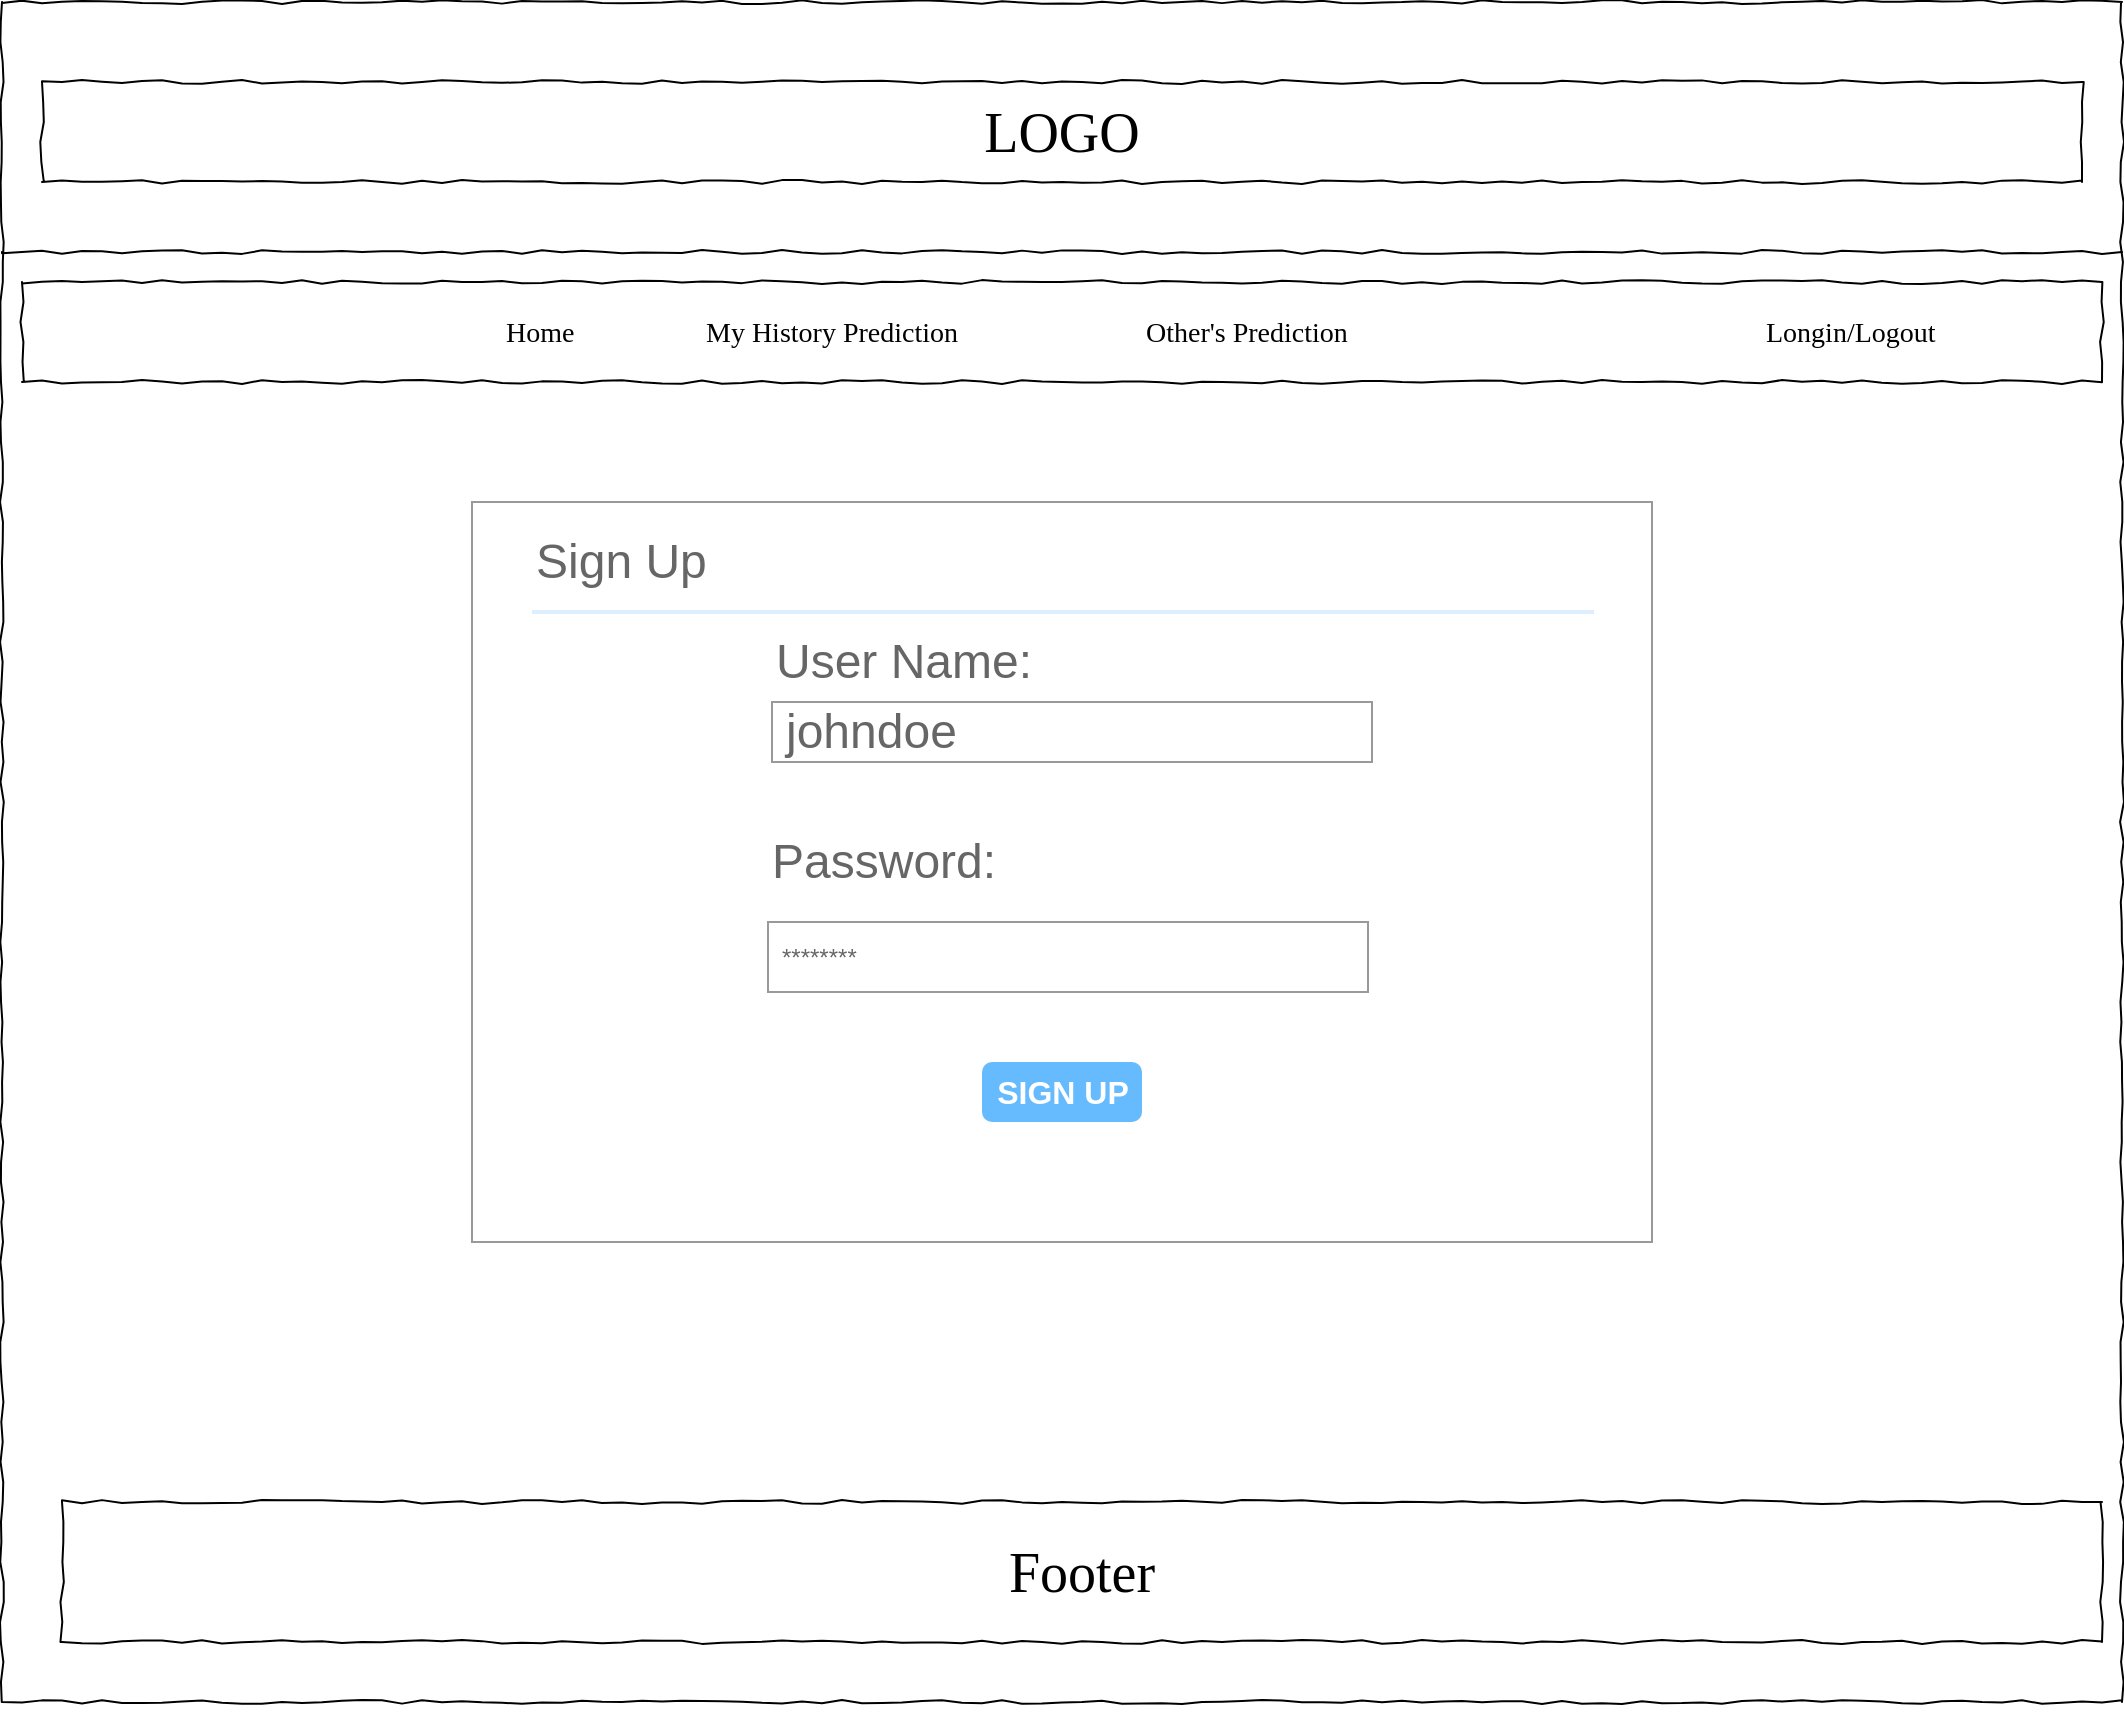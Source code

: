 <mxfile version="22.1.4" type="gitlab">
  <diagram name="Page-1" id="03018318-947c-dd8e-b7a3-06fadd420f32">
    <mxGraphModel dx="1674" dy="877" grid="1" gridSize="10" guides="1" tooltips="1" connect="1" arrows="1" fold="1" page="1" pageScale="1" pageWidth="1100" pageHeight="850" background="none" math="0" shadow="0">
      <root>
        <mxCell id="0" />
        <mxCell id="1" parent="0" />
        <mxCell id="677b7b8949515195-1" value="" style="whiteSpace=wrap;html=1;rounded=0;shadow=0;labelBackgroundColor=none;strokeColor=#000000;strokeWidth=1;fillColor=none;fontFamily=Verdana;fontSize=12;fontColor=#000000;align=center;comic=1;" parent="1" vertex="1">
          <mxGeometry x="20" y="20" width="1060" height="850" as="geometry" />
        </mxCell>
        <mxCell id="677b7b8949515195-2" value="LOGO" style="whiteSpace=wrap;html=1;rounded=0;shadow=0;labelBackgroundColor=none;strokeWidth=1;fontFamily=Verdana;fontSize=28;align=center;comic=1;" parent="1" vertex="1">
          <mxGeometry x="40" y="60" width="1020" height="50" as="geometry" />
        </mxCell>
        <mxCell id="677b7b8949515195-9" value="" style="line;strokeWidth=1;html=1;rounded=0;shadow=0;labelBackgroundColor=none;fillColor=none;fontFamily=Verdana;fontSize=14;fontColor=#000000;align=center;comic=1;" parent="1" vertex="1">
          <mxGeometry x="20" y="140" width="1060" height="10" as="geometry" />
        </mxCell>
        <mxCell id="677b7b8949515195-10" value="" style="whiteSpace=wrap;html=1;rounded=0;shadow=0;labelBackgroundColor=none;strokeWidth=1;fillColor=none;fontFamily=Verdana;fontSize=12;align=center;comic=1;" parent="1" vertex="1">
          <mxGeometry x="30" y="160" width="1040" height="50" as="geometry" />
        </mxCell>
        <mxCell id="677b7b8949515195-11" value="Home" style="text;html=1;points=[];align=left;verticalAlign=top;spacingTop=-4;fontSize=14;fontFamily=Verdana" parent="1" vertex="1">
          <mxGeometry x="270" y="175" width="60" height="20" as="geometry" />
        </mxCell>
        <mxCell id="677b7b8949515195-12" value="My History Prediction" style="text;html=1;points=[];align=left;verticalAlign=top;spacingTop=-4;fontSize=14;fontFamily=Verdana" parent="1" vertex="1">
          <mxGeometry x="370" y="175" width="60" height="20" as="geometry" />
        </mxCell>
        <mxCell id="677b7b8949515195-13" value="Other&#39;s Prediction" style="text;html=1;points=[];align=left;verticalAlign=top;spacingTop=-4;fontSize=14;fontFamily=Verdana" parent="1" vertex="1">
          <mxGeometry x="590" y="175" width="60" height="20" as="geometry" />
        </mxCell>
        <mxCell id="677b7b8949515195-14" value="Longin/Logout" style="text;html=1;points=[];align=left;verticalAlign=top;spacingTop=-4;fontSize=14;fontFamily=Verdana" parent="1" vertex="1">
          <mxGeometry x="900" y="175" width="60" height="20" as="geometry" />
        </mxCell>
        <mxCell id="EliaM4wZCgmOY8TjOyrG-1" value="" style="strokeWidth=1;shadow=0;dashed=0;align=center;html=1;shape=mxgraph.mockup.forms.rrect;rSize=0;strokeColor=#999999;fillColor=#ffffff;fontColor=#00A2FF;" parent="1" vertex="1">
          <mxGeometry x="255" y="270" width="590" height="370" as="geometry" />
        </mxCell>
        <mxCell id="EliaM4wZCgmOY8TjOyrG-2" value="&lt;font style=&quot;font-size: 24px;&quot;&gt;Sign Up&lt;/font&gt;" style="strokeWidth=1;shadow=0;dashed=0;align=center;html=1;shape=mxgraph.mockup.forms.anchor;fontSize=12;fontColor=#666666;align=left;resizeWidth=1;spacingLeft=0;" parent="EliaM4wZCgmOY8TjOyrG-1" vertex="1">
          <mxGeometry width="295" height="20" relative="1" as="geometry">
            <mxPoint x="30" y="20" as="offset" />
          </mxGeometry>
        </mxCell>
        <mxCell id="EliaM4wZCgmOY8TjOyrG-3" value="" style="shape=line;strokeColor=#ddeeff;strokeWidth=2;html=1;resizeWidth=1;" parent="EliaM4wZCgmOY8TjOyrG-1" vertex="1">
          <mxGeometry width="531" height="10" relative="1" as="geometry">
            <mxPoint x="30" y="50" as="offset" />
          </mxGeometry>
        </mxCell>
        <mxCell id="EliaM4wZCgmOY8TjOyrG-4" value="&lt;font style=&quot;font-size: 24px;&quot;&gt;User Name:&lt;/font&gt;" style="strokeWidth=1;shadow=0;dashed=0;align=center;html=1;shape=mxgraph.mockup.forms.anchor;fontSize=12;fontColor=#666666;align=left;resizeWidth=1;spacingLeft=0;" parent="EliaM4wZCgmOY8TjOyrG-1" vertex="1">
          <mxGeometry width="195" height="20" relative="1" as="geometry">
            <mxPoint x="150" y="70" as="offset" />
          </mxGeometry>
        </mxCell>
        <mxCell id="EliaM4wZCgmOY8TjOyrG-5" value="&lt;font style=&quot;font-size: 24px;&quot;&gt;johndoe&lt;/font&gt;" style="strokeWidth=1;shadow=0;dashed=0;align=center;html=1;shape=mxgraph.mockup.forms.rrect;rSize=0;strokeColor=#999999;fontColor=#666666;align=left;spacingLeft=5;resizeWidth=1;" parent="EliaM4wZCgmOY8TjOyrG-1" vertex="1">
          <mxGeometry width="300" height="30" relative="1" as="geometry">
            <mxPoint x="150" y="100" as="offset" />
          </mxGeometry>
        </mxCell>
        <mxCell id="EliaM4wZCgmOY8TjOyrG-6" value="&lt;font style=&quot;font-size: 24px;&quot;&gt;Password:&lt;/font&gt;" style="strokeWidth=1;shadow=0;dashed=0;align=center;html=1;shape=mxgraph.mockup.forms.anchor;fontSize=12;fontColor=#666666;align=left;resizeWidth=1;spacingLeft=0;" parent="EliaM4wZCgmOY8TjOyrG-1" vertex="1">
          <mxGeometry width="295" height="20" relative="1" as="geometry">
            <mxPoint x="148" y="170" as="offset" />
          </mxGeometry>
        </mxCell>
        <mxCell id="EliaM4wZCgmOY8TjOyrG-7" value="********" style="strokeWidth=1;shadow=0;dashed=0;align=center;html=1;shape=mxgraph.mockup.forms.rrect;rSize=0;strokeColor=#999999;fontColor=#666666;align=left;spacingLeft=5;resizeWidth=1;" parent="EliaM4wZCgmOY8TjOyrG-1" vertex="1">
          <mxGeometry width="300" height="35" relative="1" as="geometry">
            <mxPoint x="148" y="210" as="offset" />
          </mxGeometry>
        </mxCell>
        <mxCell id="EliaM4wZCgmOY8TjOyrG-8" value="SIGN UP" style="strokeWidth=1;shadow=0;dashed=0;align=center;html=1;shape=mxgraph.mockup.forms.rrect;rSize=5;strokeColor=none;fontColor=#ffffff;fillColor=#66bbff;fontSize=16;fontStyle=1;" parent="EliaM4wZCgmOY8TjOyrG-1" vertex="1">
          <mxGeometry y="1" width="80" height="30" relative="1" as="geometry">
            <mxPoint x="255" y="-90" as="offset" />
          </mxGeometry>
        </mxCell>
        <mxCell id="EliaM4wZCgmOY8TjOyrG-13" value="Footer" style="whiteSpace=wrap;html=1;rounded=0;shadow=0;labelBackgroundColor=none;strokeWidth=1;fontFamily=Verdana;fontSize=28;align=center;comic=1;" parent="1" vertex="1">
          <mxGeometry x="50" y="770" width="1020" height="70" as="geometry" />
        </mxCell>
        <mxCell id="EliaM4wZCgmOY8TjOyrG-14" style="edgeStyle=orthogonalEdgeStyle;rounded=0;orthogonalLoop=1;jettySize=auto;html=1;exitX=0.5;exitY=1;exitDx=0;exitDy=0;" parent="1" source="677b7b8949515195-1" target="677b7b8949515195-1" edge="1">
          <mxGeometry relative="1" as="geometry" />
        </mxCell>
      </root>
    </mxGraphModel>
  </diagram>
</mxfile>
